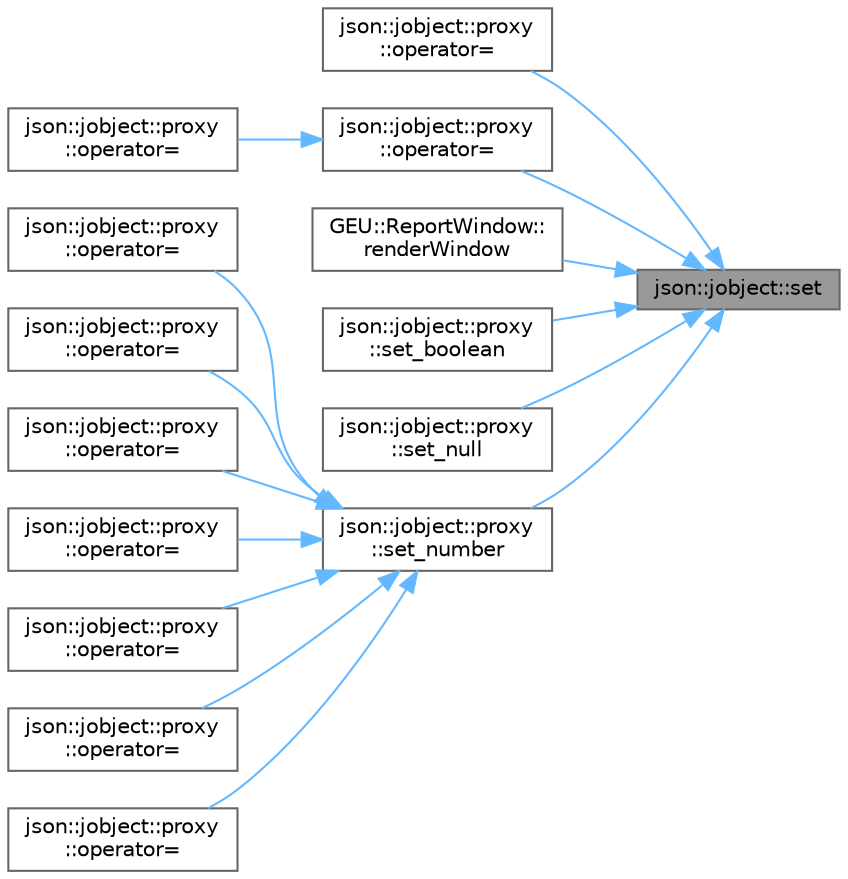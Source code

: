 digraph "json::jobject::set"
{
 // LATEX_PDF_SIZE
  bgcolor="transparent";
  edge [fontname=Helvetica,fontsize=10,labelfontname=Helvetica,labelfontsize=10];
  node [fontname=Helvetica,fontsize=10,shape=box,height=0.2,width=0.4];
  rankdir="RL";
  Node1 [id="Node000001",label="json::jobject::set",height=0.2,width=0.4,color="gray40", fillcolor="grey60", style="filled", fontcolor="black",tooltip="Sets the value assocaited with the key."];
  Node1 -> Node2 [id="edge1_Node000001_Node000002",dir="back",color="steelblue1",style="solid",tooltip=" "];
  Node2 [id="Node000002",label="json::jobject::proxy\l::operator=",height=0.2,width=0.4,color="grey40", fillcolor="white", style="filled",URL="$de/d00/classjson_1_1jobject_1_1proxy.html#a5449eb604844c3b46b525501194ec001",tooltip="Assigns a JSON object or array."];
  Node1 -> Node3 [id="edge2_Node000001_Node000003",dir="back",color="steelblue1",style="solid",tooltip=" "];
  Node3 [id="Node000003",label="json::jobject::proxy\l::operator=",height=0.2,width=0.4,color="grey40", fillcolor="white", style="filled",URL="$de/d00/classjson_1_1jobject_1_1proxy.html#aae26eef66cbd45b9708a3b665c05f118",tooltip="Assigns a string value."];
  Node3 -> Node4 [id="edge3_Node000003_Node000004",dir="back",color="steelblue1",style="solid",tooltip=" "];
  Node4 [id="Node000004",label="json::jobject::proxy\l::operator=",height=0.2,width=0.4,color="grey40", fillcolor="white", style="filled",URL="$de/d00/classjson_1_1jobject_1_1proxy.html#a9b9206acb8f09c00d94cecd0ee2a1e05",tooltip="Assigns a string value."];
  Node1 -> Node5 [id="edge4_Node000001_Node000005",dir="back",color="steelblue1",style="solid",tooltip=" "];
  Node5 [id="Node000005",label="GEU::ReportWindow::\lrenderWindow",height=0.2,width=0.4,color="grey40", fillcolor="white", style="filled",URL="$da/d06/class_g_e_u_1_1_report_window.html#a9001c82379e967b0ed766f3faa5d76cf",tooltip="Renders the window and contents."];
  Node1 -> Node6 [id="edge5_Node000001_Node000006",dir="back",color="steelblue1",style="solid",tooltip=" "];
  Node6 [id="Node000006",label="json::jobject::proxy\l::set_boolean",height=0.2,width=0.4,color="grey40", fillcolor="white", style="filled",URL="$de/d00/classjson_1_1jobject_1_1proxy.html#a8e806d5d44ae1c962289ccf80aca1d0a",tooltip="Sets a boolean value."];
  Node1 -> Node7 [id="edge6_Node000001_Node000007",dir="back",color="steelblue1",style="solid",tooltip=" "];
  Node7 [id="Node000007",label="json::jobject::proxy\l::set_null",height=0.2,width=0.4,color="grey40", fillcolor="white", style="filled",URL="$de/d00/classjson_1_1jobject_1_1proxy.html#a3c27a39a618151ac72f1dd0ca922c02e",tooltip=" "];
  Node1 -> Node8 [id="edge7_Node000001_Node000008",dir="back",color="steelblue1",style="solid",tooltip=" "];
  Node8 [id="Node000008",label="json::jobject::proxy\l::set_number",height=0.2,width=0.4,color="grey40", fillcolor="white", style="filled",URL="$de/d00/classjson_1_1jobject_1_1proxy.html#a6a5641a5fae3480531d41ac19d42cc29",tooltip="Sets a number value in the parent object."];
  Node8 -> Node9 [id="edge8_Node000008_Node000009",dir="back",color="steelblue1",style="solid",tooltip=" "];
  Node9 [id="Node000009",label="json::jobject::proxy\l::operator=",height=0.2,width=0.4,color="grey40", fillcolor="white", style="filled",URL="$de/d00/classjson_1_1jobject_1_1proxy.html#a740b84980888c58d598dcaf0d25384ae",tooltip="Assigns an character."];
  Node8 -> Node10 [id="edge9_Node000008_Node000010",dir="back",color="steelblue1",style="solid",tooltip=" "];
  Node10 [id="Node000010",label="json::jobject::proxy\l::operator=",height=0.2,width=0.4,color="grey40", fillcolor="white", style="filled",URL="$de/d00/classjson_1_1jobject_1_1proxy.html#a81b71ed275af5a806066b920a833fc1d",tooltip="Assigns an double floating-point integer"];
  Node8 -> Node11 [id="edge10_Node000008_Node000011",dir="back",color="steelblue1",style="solid",tooltip=" "];
  Node11 [id="Node000011",label="json::jobject::proxy\l::operator=",height=0.2,width=0.4,color="grey40", fillcolor="white", style="filled",URL="$de/d00/classjson_1_1jobject_1_1proxy.html#af1b93b9983cd42313a3f4fd4e091e03a",tooltip="Assigns an floating-point integer"];
  Node8 -> Node12 [id="edge11_Node000008_Node000012",dir="back",color="steelblue1",style="solid",tooltip=" "];
  Node12 [id="Node000012",label="json::jobject::proxy\l::operator=",height=0.2,width=0.4,color="grey40", fillcolor="white", style="filled",URL="$de/d00/classjson_1_1jobject_1_1proxy.html#afc4fc7da415bb9d123529f9639d548c1",tooltip="Assigns an integer."];
  Node8 -> Node13 [id="edge12_Node000008_Node000013",dir="back",color="steelblue1",style="solid",tooltip=" "];
  Node13 [id="Node000013",label="json::jobject::proxy\l::operator=",height=0.2,width=0.4,color="grey40", fillcolor="white", style="filled",URL="$de/d00/classjson_1_1jobject_1_1proxy.html#a5af6ef44e512ebff5558ff962df1f222",tooltip="Assigns a long integer."];
  Node8 -> Node14 [id="edge13_Node000008_Node000014",dir="back",color="steelblue1",style="solid",tooltip=" "];
  Node14 [id="Node000014",label="json::jobject::proxy\l::operator=",height=0.2,width=0.4,color="grey40", fillcolor="white", style="filled",URL="$de/d00/classjson_1_1jobject_1_1proxy.html#a9d2f6c0f8e512434f42e1131216c8299",tooltip="Assigns an unsigned integer."];
  Node8 -> Node15 [id="edge14_Node000008_Node000015",dir="back",color="steelblue1",style="solid",tooltip=" "];
  Node15 [id="Node000015",label="json::jobject::proxy\l::operator=",height=0.2,width=0.4,color="grey40", fillcolor="white", style="filled",URL="$de/d00/classjson_1_1jobject_1_1proxy.html#a4aac2b4233c49a11aef45f6df01fd177",tooltip="Assigns a long unsigned integer."];
}
